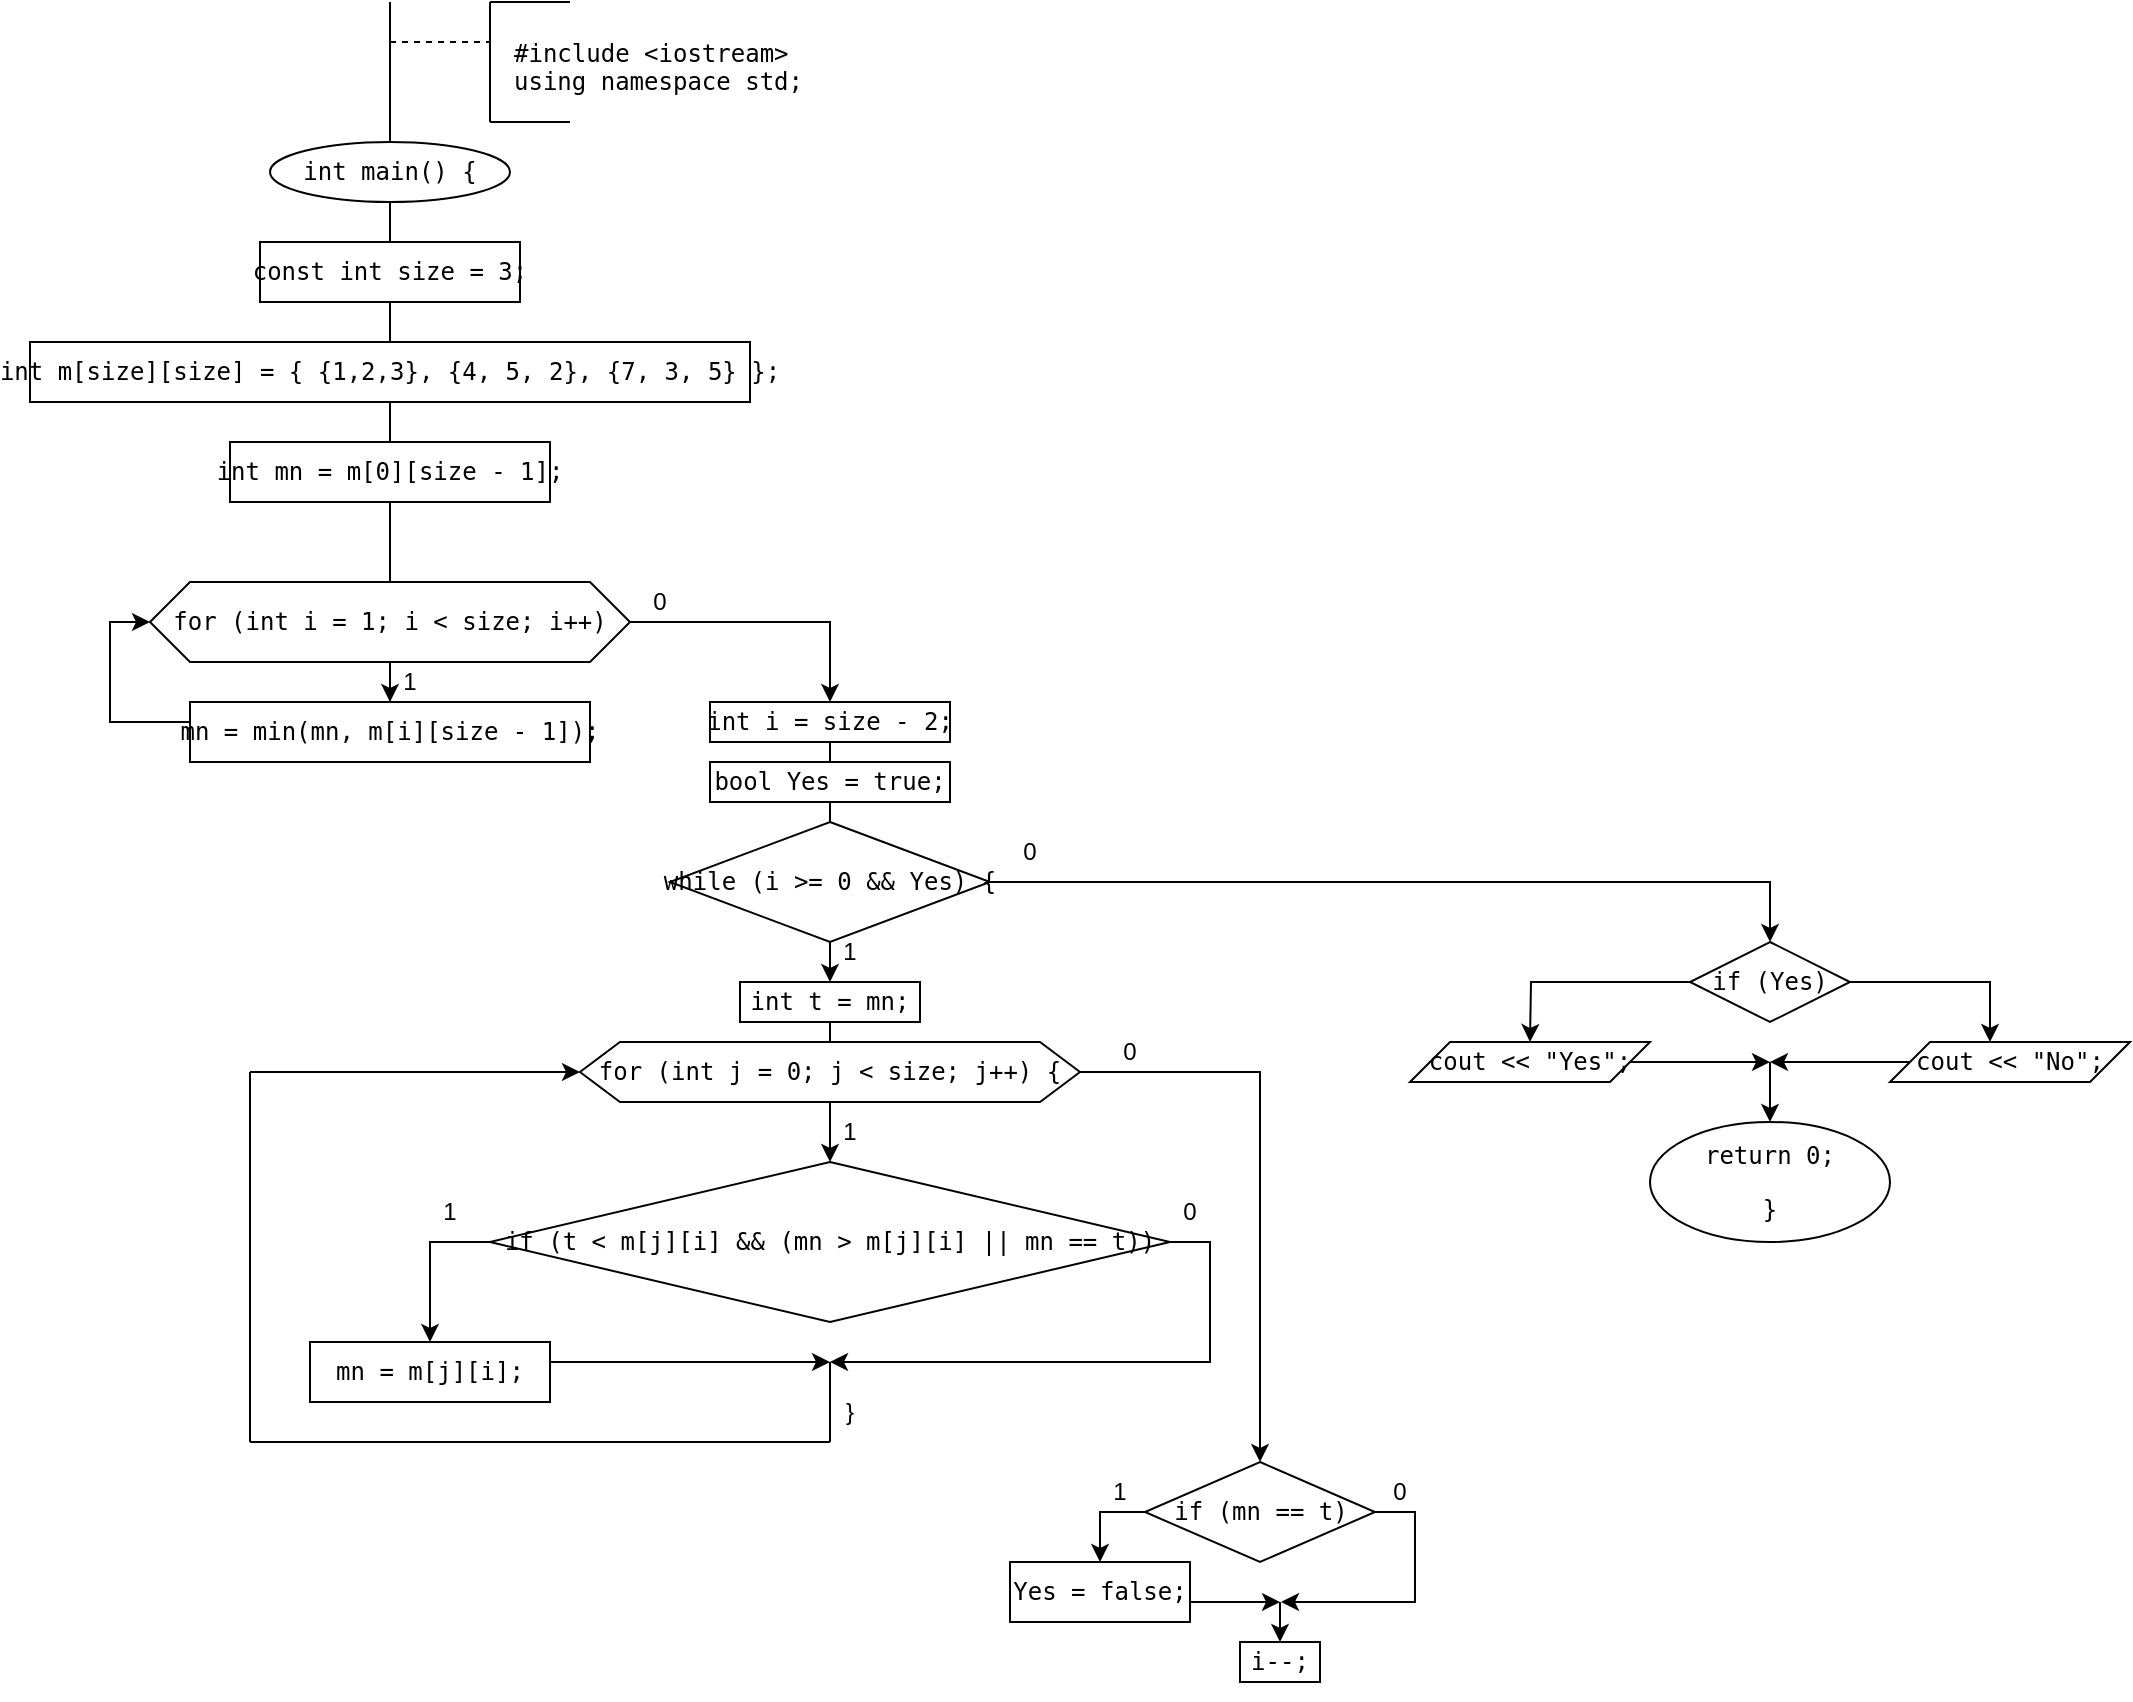 <mxfile version="17.1.2" type="device"><diagram id="cbkaHMtbKU3msG1V0Wy7" name="Page-1"><mxGraphModel dx="1102" dy="624" grid="1" gridSize="10" guides="1" tooltips="1" connect="1" arrows="1" fold="1" page="1" pageScale="1" pageWidth="827" pageHeight="1169" math="0" shadow="0"><root><mxCell id="0"/><mxCell id="1" parent="0"/><mxCell id="ZxWnsQfWiB9MyDCdq3Rv-1" value="" style="endArrow=none;html=1;rounded=0;" edge="1" parent="1"><mxGeometry width="50" height="50" relative="1" as="geometry"><mxPoint x="390" y="100" as="sourcePoint"/><mxPoint x="390" y="20" as="targetPoint"/></mxGeometry></mxCell><mxCell id="ZxWnsQfWiB9MyDCdq3Rv-4" value="" style="endArrow=none;html=1;rounded=0;" edge="1" parent="1"><mxGeometry width="50" height="50" relative="1" as="geometry"><mxPoint x="440" y="80" as="sourcePoint"/><mxPoint x="440" y="20" as="targetPoint"/></mxGeometry></mxCell><mxCell id="ZxWnsQfWiB9MyDCdq3Rv-5" value="" style="endArrow=none;html=1;rounded=0;" edge="1" parent="1"><mxGeometry width="50" height="50" relative="1" as="geometry"><mxPoint x="440" y="80" as="sourcePoint"/><mxPoint x="480" y="80" as="targetPoint"/></mxGeometry></mxCell><mxCell id="ZxWnsQfWiB9MyDCdq3Rv-6" value="" style="endArrow=none;html=1;rounded=0;" edge="1" parent="1"><mxGeometry width="50" height="50" relative="1" as="geometry"><mxPoint x="440" y="20" as="sourcePoint"/><mxPoint x="480" y="20" as="targetPoint"/></mxGeometry></mxCell><mxCell id="ZxWnsQfWiB9MyDCdq3Rv-7" value="" style="endArrow=none;dashed=1;html=1;rounded=0;" edge="1" parent="1"><mxGeometry width="50" height="50" relative="1" as="geometry"><mxPoint x="390" y="40" as="sourcePoint"/><mxPoint x="440" y="40" as="targetPoint"/></mxGeometry></mxCell><mxCell id="ZxWnsQfWiB9MyDCdq3Rv-8" value="&lt;pre style=&quot;color: rgb(0, 0, 0); font-style: normal; font-weight: 400; letter-spacing: normal; text-indent: 0px; text-transform: none; word-spacing: 0px; overflow-wrap: break-word;&quot;&gt;#include &amp;lt;iostream&amp;gt;&#10;using namespace std;&lt;/pre&gt;" style="text;whiteSpace=wrap;html=1;" vertex="1" parent="1"><mxGeometry x="450" y="20" width="160" height="70" as="geometry"/></mxCell><mxCell id="ZxWnsQfWiB9MyDCdq3Rv-9" value="&#10;&#10;&lt;pre style=&quot;color: rgb(0, 0, 0); font-style: normal; font-weight: 400; letter-spacing: normal; text-indent: 0px; text-transform: none; word-spacing: 0px; overflow-wrap: break-word;&quot;&gt;int main() {&lt;/pre&gt;&#10;&#10;" style="ellipse;whiteSpace=wrap;html=1;" vertex="1" parent="1"><mxGeometry x="330" y="90" width="120" height="30" as="geometry"/></mxCell><mxCell id="ZxWnsQfWiB9MyDCdq3Rv-30" value="" style="endArrow=none;html=1;rounded=0;startArrow=none;" edge="1" parent="1" source="ZxWnsQfWiB9MyDCdq3Rv-35" target="ZxWnsQfWiB9MyDCdq3Rv-9"><mxGeometry width="50" height="50" relative="1" as="geometry"><mxPoint x="390" y="360" as="sourcePoint"/><mxPoint x="440" y="190" as="targetPoint"/></mxGeometry></mxCell><mxCell id="ZxWnsQfWiB9MyDCdq3Rv-31" value="&lt;pre style=&quot;overflow-wrap: break-word&quot;&gt;const int size = 3;&lt;/pre&gt;" style="rounded=0;whiteSpace=wrap;html=1;" vertex="1" parent="1"><mxGeometry x="325" y="140" width="130" height="30" as="geometry"/></mxCell><mxCell id="ZxWnsQfWiB9MyDCdq3Rv-32" value="&lt;pre style=&quot;overflow-wrap: break-word&quot;&gt;int m[size][size] = { {1,2,3}, {4, 5, 2}, {7, 3, 5} };&lt;/pre&gt;" style="rounded=0;whiteSpace=wrap;html=1;" vertex="1" parent="1"><mxGeometry x="210" y="190" width="360" height="30" as="geometry"/></mxCell><mxCell id="ZxWnsQfWiB9MyDCdq3Rv-40" style="edgeStyle=orthogonalEdgeStyle;rounded=0;orthogonalLoop=1;jettySize=auto;html=1;exitX=1;exitY=0.5;exitDx=0;exitDy=0;" edge="1" parent="1" source="ZxWnsQfWiB9MyDCdq3Rv-33" target="ZxWnsQfWiB9MyDCdq3Rv-43"><mxGeometry relative="1" as="geometry"><mxPoint x="710" y="360" as="targetPoint"/><Array as="points"><mxPoint x="610" y="330"/></Array></mxGeometry></mxCell><mxCell id="ZxWnsQfWiB9MyDCdq3Rv-55" value="" style="edgeStyle=orthogonalEdgeStyle;rounded=0;orthogonalLoop=1;jettySize=auto;html=1;" edge="1" parent="1" source="ZxWnsQfWiB9MyDCdq3Rv-33" target="ZxWnsQfWiB9MyDCdq3Rv-38"><mxGeometry relative="1" as="geometry"/></mxCell><mxCell id="ZxWnsQfWiB9MyDCdq3Rv-33" value="&lt;pre style=&quot;overflow-wrap: break-word&quot;&gt;for (int i = 1; i &amp;lt; size; i++)&lt;/pre&gt;" style="shape=hexagon;perimeter=hexagonPerimeter2;whiteSpace=wrap;html=1;fixedSize=1;" vertex="1" parent="1"><mxGeometry x="270" y="310" width="240" height="40" as="geometry"/></mxCell><mxCell id="ZxWnsQfWiB9MyDCdq3Rv-35" value="&lt;pre style=&quot;overflow-wrap: break-word&quot;&gt;int mn = m[0][size - 1];&lt;/pre&gt;" style="rounded=0;whiteSpace=wrap;html=1;" vertex="1" parent="1"><mxGeometry x="310" y="240" width="160" height="30" as="geometry"/></mxCell><mxCell id="ZxWnsQfWiB9MyDCdq3Rv-36" value="" style="endArrow=none;html=1;rounded=0;startArrow=none;" edge="1" parent="1" source="ZxWnsQfWiB9MyDCdq3Rv-33" target="ZxWnsQfWiB9MyDCdq3Rv-35"><mxGeometry width="50" height="50" relative="1" as="geometry"><mxPoint x="390" y="310" as="sourcePoint"/><mxPoint x="390" y="120" as="targetPoint"/></mxGeometry></mxCell><mxCell id="ZxWnsQfWiB9MyDCdq3Rv-39" style="edgeStyle=orthogonalEdgeStyle;rounded=0;orthogonalLoop=1;jettySize=auto;html=1;entryX=0;entryY=0.5;entryDx=0;entryDy=0;" edge="1" parent="1" source="ZxWnsQfWiB9MyDCdq3Rv-38" target="ZxWnsQfWiB9MyDCdq3Rv-33"><mxGeometry relative="1" as="geometry"><mxPoint x="210" y="330" as="targetPoint"/><Array as="points"><mxPoint x="250" y="380"/><mxPoint x="250" y="330"/></Array></mxGeometry></mxCell><mxCell id="ZxWnsQfWiB9MyDCdq3Rv-38" value="&lt;pre style=&quot;overflow-wrap: break-word&quot;&gt;mn = min(mn, m[i][size - 1]);&lt;/pre&gt;" style="rounded=0;whiteSpace=wrap;html=1;" vertex="1" parent="1"><mxGeometry x="290" y="370" width="200" height="30" as="geometry"/></mxCell><mxCell id="ZxWnsQfWiB9MyDCdq3Rv-41" value="1" style="text;html=1;strokeColor=none;fillColor=none;align=center;verticalAlign=middle;whiteSpace=wrap;rounded=0;" vertex="1" parent="1"><mxGeometry x="370" y="350" width="60" height="20" as="geometry"/></mxCell><mxCell id="ZxWnsQfWiB9MyDCdq3Rv-42" value="0" style="text;html=1;strokeColor=none;fillColor=none;align=center;verticalAlign=middle;whiteSpace=wrap;rounded=0;" vertex="1" parent="1"><mxGeometry x="510" y="310" width="30" height="20" as="geometry"/></mxCell><mxCell id="ZxWnsQfWiB9MyDCdq3Rv-43" value="&#10;&#10;&lt;pre style=&quot;color: rgb(0, 0, 0); font-style: normal; font-weight: 400; letter-spacing: normal; text-indent: 0px; text-transform: none; word-spacing: 0px; overflow-wrap: break-word;&quot;&gt;int i = size - 2;&lt;/pre&gt;&#10;&#10;" style="rounded=0;whiteSpace=wrap;html=1;" vertex="1" parent="1"><mxGeometry x="550" y="370" width="120" height="20" as="geometry"/></mxCell><mxCell id="ZxWnsQfWiB9MyDCdq3Rv-44" value="" style="endArrow=none;html=1;rounded=0;" edge="1" parent="1" source="ZxWnsQfWiB9MyDCdq3Rv-43"><mxGeometry width="50" height="50" relative="1" as="geometry"><mxPoint x="560" y="440" as="sourcePoint"/><mxPoint x="610" y="390" as="targetPoint"/><Array as="points"><mxPoint x="610" y="450"/></Array></mxGeometry></mxCell><mxCell id="ZxWnsQfWiB9MyDCdq3Rv-52" style="edgeStyle=orthogonalEdgeStyle;rounded=0;orthogonalLoop=1;jettySize=auto;html=1;exitX=0.5;exitY=1;exitDx=0;exitDy=0;" edge="1" parent="1" source="ZxWnsQfWiB9MyDCdq3Rv-47"><mxGeometry relative="1" as="geometry"><mxPoint x="610" y="510" as="targetPoint"/></mxGeometry></mxCell><mxCell id="ZxWnsQfWiB9MyDCdq3Rv-53" style="edgeStyle=orthogonalEdgeStyle;rounded=0;orthogonalLoop=1;jettySize=auto;html=1;entryX=0.5;entryY=0;entryDx=0;entryDy=0;" edge="1" parent="1" source="ZxWnsQfWiB9MyDCdq3Rv-47" target="ZxWnsQfWiB9MyDCdq3Rv-103"><mxGeometry relative="1" as="geometry"><mxPoint x="940" y="490" as="targetPoint"/><Array as="points"><mxPoint x="1080" y="460"/></Array></mxGeometry></mxCell><mxCell id="ZxWnsQfWiB9MyDCdq3Rv-47" value="&lt;pre style=&quot;overflow-wrap: break-word&quot;&gt;while (i &amp;gt;= 0 &amp;amp;&amp;amp; Yes) {&lt;/pre&gt;" style="rhombus;whiteSpace=wrap;html=1;" vertex="1" parent="1"><mxGeometry x="530" y="430" width="160" height="60" as="geometry"/></mxCell><mxCell id="ZxWnsQfWiB9MyDCdq3Rv-49" value="&lt;pre style=&quot;overflow-wrap: break-word&quot;&gt;bool Yes = true;&lt;/pre&gt;" style="rounded=0;whiteSpace=wrap;html=1;" vertex="1" parent="1"><mxGeometry x="550" y="400" width="120" height="20" as="geometry"/></mxCell><mxCell id="ZxWnsQfWiB9MyDCdq3Rv-56" value="1" style="text;html=1;strokeColor=none;fillColor=none;align=center;verticalAlign=middle;whiteSpace=wrap;rounded=0;" vertex="1" parent="1"><mxGeometry x="590" y="480" width="60" height="30" as="geometry"/></mxCell><mxCell id="ZxWnsQfWiB9MyDCdq3Rv-57" value="0" style="text;html=1;strokeColor=none;fillColor=none;align=center;verticalAlign=middle;whiteSpace=wrap;rounded=0;" vertex="1" parent="1"><mxGeometry x="680" y="430" width="60" height="30" as="geometry"/></mxCell><mxCell id="ZxWnsQfWiB9MyDCdq3Rv-58" value="&lt;pre style=&quot;overflow-wrap: break-word&quot;&gt;int t = mn;&lt;/pre&gt;" style="rounded=0;whiteSpace=wrap;html=1;" vertex="1" parent="1"><mxGeometry x="565" y="510" width="90" height="20" as="geometry"/></mxCell><mxCell id="ZxWnsQfWiB9MyDCdq3Rv-59" value="" style="endArrow=none;html=1;rounded=0;exitX=0.5;exitY=1;exitDx=0;exitDy=0;" edge="1" parent="1" source="ZxWnsQfWiB9MyDCdq3Rv-58"><mxGeometry width="50" height="50" relative="1" as="geometry"><mxPoint x="680" y="640" as="sourcePoint"/><mxPoint x="610" y="550" as="targetPoint"/><Array as="points"><mxPoint x="610" y="560"/><mxPoint x="610" y="550"/></Array></mxGeometry></mxCell><mxCell id="ZxWnsQfWiB9MyDCdq3Rv-62" style="edgeStyle=orthogonalEdgeStyle;rounded=0;orthogonalLoop=1;jettySize=auto;html=1;exitX=0.5;exitY=1;exitDx=0;exitDy=0;" edge="1" parent="1" source="ZxWnsQfWiB9MyDCdq3Rv-61"><mxGeometry relative="1" as="geometry"><mxPoint x="610" y="600" as="targetPoint"/></mxGeometry></mxCell><mxCell id="ZxWnsQfWiB9MyDCdq3Rv-63" style="edgeStyle=orthogonalEdgeStyle;rounded=0;orthogonalLoop=1;jettySize=auto;html=1;exitX=1;exitY=0.5;exitDx=0;exitDy=0;entryX=0.5;entryY=0;entryDx=0;entryDy=0;" edge="1" parent="1" source="ZxWnsQfWiB9MyDCdq3Rv-61" target="ZxWnsQfWiB9MyDCdq3Rv-81"><mxGeometry relative="1" as="geometry"><mxPoint x="830" y="750" as="targetPoint"/></mxGeometry></mxCell><mxCell id="ZxWnsQfWiB9MyDCdq3Rv-61" value="&lt;pre style=&quot;overflow-wrap: break-word&quot;&gt;for (int j = 0; j &amp;lt; size; j++) {&lt;/pre&gt;" style="shape=hexagon;perimeter=hexagonPerimeter2;whiteSpace=wrap;html=1;fixedSize=1;" vertex="1" parent="1"><mxGeometry x="485" y="540" width="250" height="30" as="geometry"/></mxCell><mxCell id="ZxWnsQfWiB9MyDCdq3Rv-64" value="1" style="text;html=1;strokeColor=none;fillColor=none;align=center;verticalAlign=middle;whiteSpace=wrap;rounded=0;" vertex="1" parent="1"><mxGeometry x="590" y="570" width="60" height="30" as="geometry"/></mxCell><mxCell id="ZxWnsQfWiB9MyDCdq3Rv-65" value="0" style="text;html=1;strokeColor=none;fillColor=none;align=center;verticalAlign=middle;whiteSpace=wrap;rounded=0;" vertex="1" parent="1"><mxGeometry x="730" y="530" width="60" height="30" as="geometry"/></mxCell><mxCell id="ZxWnsQfWiB9MyDCdq3Rv-68" style="edgeStyle=orthogonalEdgeStyle;rounded=0;orthogonalLoop=1;jettySize=auto;html=1;exitX=0;exitY=0.5;exitDx=0;exitDy=0;" edge="1" parent="1" source="ZxWnsQfWiB9MyDCdq3Rv-66"><mxGeometry relative="1" as="geometry"><mxPoint x="410" y="690" as="targetPoint"/><Array as="points"><mxPoint x="410" y="640"/><mxPoint x="410" y="690"/></Array></mxGeometry></mxCell><mxCell id="ZxWnsQfWiB9MyDCdq3Rv-69" style="edgeStyle=orthogonalEdgeStyle;rounded=0;orthogonalLoop=1;jettySize=auto;html=1;exitX=1;exitY=0.5;exitDx=0;exitDy=0;" edge="1" parent="1" source="ZxWnsQfWiB9MyDCdq3Rv-66"><mxGeometry relative="1" as="geometry"><mxPoint x="610" y="700" as="targetPoint"/><Array as="points"><mxPoint x="800" y="640"/><mxPoint x="800" y="700"/></Array></mxGeometry></mxCell><mxCell id="ZxWnsQfWiB9MyDCdq3Rv-66" value="&lt;pre style=&quot;overflow-wrap: break-word&quot;&gt;if (t &amp;lt; m[j][i] &amp;amp;&amp;amp; (mn &amp;gt; m[j][i] || mn == t))&lt;/pre&gt;" style="rhombus;whiteSpace=wrap;html=1;" vertex="1" parent="1"><mxGeometry x="440" y="600" width="340" height="80" as="geometry"/></mxCell><mxCell id="ZxWnsQfWiB9MyDCdq3Rv-70" value="1" style="text;html=1;strokeColor=none;fillColor=none;align=center;verticalAlign=middle;whiteSpace=wrap;rounded=0;" vertex="1" parent="1"><mxGeometry x="390" y="610" width="60" height="30" as="geometry"/></mxCell><mxCell id="ZxWnsQfWiB9MyDCdq3Rv-71" value="0" style="text;html=1;strokeColor=none;fillColor=none;align=center;verticalAlign=middle;whiteSpace=wrap;rounded=0;" vertex="1" parent="1"><mxGeometry x="760" y="610" width="60" height="30" as="geometry"/></mxCell><mxCell id="ZxWnsQfWiB9MyDCdq3Rv-74" style="edgeStyle=orthogonalEdgeStyle;rounded=0;orthogonalLoop=1;jettySize=auto;html=1;exitX=1;exitY=0.5;exitDx=0;exitDy=0;" edge="1" parent="1" source="ZxWnsQfWiB9MyDCdq3Rv-72"><mxGeometry relative="1" as="geometry"><mxPoint x="610" y="700" as="targetPoint"/><Array as="points"><mxPoint x="470" y="700"/><mxPoint x="600" y="700"/></Array></mxGeometry></mxCell><mxCell id="ZxWnsQfWiB9MyDCdq3Rv-72" value="&lt;pre style=&quot;overflow-wrap: break-word&quot;&gt;mn = m[j][i];&lt;/pre&gt;" style="rounded=0;whiteSpace=wrap;html=1;" vertex="1" parent="1"><mxGeometry x="350" y="690" width="120" height="30" as="geometry"/></mxCell><mxCell id="ZxWnsQfWiB9MyDCdq3Rv-83" style="edgeStyle=orthogonalEdgeStyle;rounded=0;orthogonalLoop=1;jettySize=auto;html=1;exitX=1;exitY=0.5;exitDx=0;exitDy=0;" edge="1" parent="1" source="ZxWnsQfWiB9MyDCdq3Rv-81"><mxGeometry relative="1" as="geometry"><mxPoint x="835" y="820" as="targetPoint"/></mxGeometry></mxCell><mxCell id="ZxWnsQfWiB9MyDCdq3Rv-86" style="edgeStyle=orthogonalEdgeStyle;rounded=0;orthogonalLoop=1;jettySize=auto;html=1;exitX=0;exitY=0.5;exitDx=0;exitDy=0;" edge="1" parent="1" source="ZxWnsQfWiB9MyDCdq3Rv-81"><mxGeometry relative="1" as="geometry"><mxPoint x="745" y="800" as="targetPoint"/></mxGeometry></mxCell><mxCell id="ZxWnsQfWiB9MyDCdq3Rv-81" value="&lt;pre style=&quot;overflow-wrap: break-word&quot;&gt;if (mn == t)&lt;/pre&gt;" style="rhombus;whiteSpace=wrap;html=1;" vertex="1" parent="1"><mxGeometry x="767.5" y="750" width="115" height="50" as="geometry"/></mxCell><mxCell id="ZxWnsQfWiB9MyDCdq3Rv-84" value="1" style="text;html=1;strokeColor=none;fillColor=none;align=center;verticalAlign=middle;whiteSpace=wrap;rounded=0;" vertex="1" parent="1"><mxGeometry x="725" y="750" width="60" height="30" as="geometry"/></mxCell><mxCell id="ZxWnsQfWiB9MyDCdq3Rv-85" value="0" style="text;html=1;strokeColor=none;fillColor=none;align=center;verticalAlign=middle;whiteSpace=wrap;rounded=0;" vertex="1" parent="1"><mxGeometry x="865" y="750" width="60" height="30" as="geometry"/></mxCell><mxCell id="ZxWnsQfWiB9MyDCdq3Rv-98" style="edgeStyle=orthogonalEdgeStyle;rounded=0;orthogonalLoop=1;jettySize=auto;html=1;exitX=1;exitY=0.5;exitDx=0;exitDy=0;" edge="1" parent="1" source="ZxWnsQfWiB9MyDCdq3Rv-87"><mxGeometry relative="1" as="geometry"><mxPoint x="835" y="820" as="targetPoint"/><Array as="points"><mxPoint x="790" y="820"/></Array></mxGeometry></mxCell><mxCell id="ZxWnsQfWiB9MyDCdq3Rv-87" value="&lt;pre style=&quot;overflow-wrap: break-word&quot;&gt;Yes = false;&lt;/pre&gt;" style="rounded=0;whiteSpace=wrap;html=1;" vertex="1" parent="1"><mxGeometry x="700" y="800" width="90" height="30" as="geometry"/></mxCell><mxCell id="ZxWnsQfWiB9MyDCdq3Rv-91" value="" style="endArrow=none;html=1;rounded=0;" edge="1" parent="1"><mxGeometry width="50" height="50" relative="1" as="geometry"><mxPoint x="610" y="740" as="sourcePoint"/><mxPoint x="610" y="700" as="targetPoint"/></mxGeometry></mxCell><mxCell id="ZxWnsQfWiB9MyDCdq3Rv-92" value="" style="endArrow=none;html=1;rounded=0;" edge="1" parent="1"><mxGeometry width="50" height="50" relative="1" as="geometry"><mxPoint x="320" y="740" as="sourcePoint"/><mxPoint x="610" y="740" as="targetPoint"/></mxGeometry></mxCell><mxCell id="ZxWnsQfWiB9MyDCdq3Rv-96" value="" style="endArrow=classic;html=1;rounded=0;entryX=0;entryY=0.5;entryDx=0;entryDy=0;" edge="1" parent="1" target="ZxWnsQfWiB9MyDCdq3Rv-61"><mxGeometry width="50" height="50" relative="1" as="geometry"><mxPoint x="320" y="555" as="sourcePoint"/><mxPoint x="370" y="500" as="targetPoint"/></mxGeometry></mxCell><mxCell id="ZxWnsQfWiB9MyDCdq3Rv-97" value="" style="endArrow=none;html=1;rounded=0;" edge="1" parent="1"><mxGeometry width="50" height="50" relative="1" as="geometry"><mxPoint x="320" y="740" as="sourcePoint"/><mxPoint x="320" y="555" as="targetPoint"/></mxGeometry></mxCell><mxCell id="ZxWnsQfWiB9MyDCdq3Rv-101" value="" style="endArrow=classic;html=1;rounded=0;" edge="1" parent="1"><mxGeometry width="50" height="50" relative="1" as="geometry"><mxPoint x="835" y="820" as="sourcePoint"/><mxPoint x="835" y="840" as="targetPoint"/></mxGeometry></mxCell><mxCell id="ZxWnsQfWiB9MyDCdq3Rv-102" value="&lt;pre style=&quot;overflow-wrap: break-word&quot;&gt;i--;&lt;/pre&gt;" style="rounded=0;whiteSpace=wrap;html=1;" vertex="1" parent="1"><mxGeometry x="815" y="840" width="40" height="20" as="geometry"/></mxCell><mxCell id="ZxWnsQfWiB9MyDCdq3Rv-105" style="edgeStyle=orthogonalEdgeStyle;rounded=0;orthogonalLoop=1;jettySize=auto;html=1;exitX=0;exitY=0.5;exitDx=0;exitDy=0;" edge="1" parent="1" source="ZxWnsQfWiB9MyDCdq3Rv-103"><mxGeometry relative="1" as="geometry"><mxPoint x="960" y="540" as="targetPoint"/><mxPoint x="980" y="510" as="sourcePoint"/></mxGeometry></mxCell><mxCell id="ZxWnsQfWiB9MyDCdq3Rv-108" style="edgeStyle=orthogonalEdgeStyle;rounded=0;orthogonalLoop=1;jettySize=auto;html=1;" edge="1" parent="1" source="ZxWnsQfWiB9MyDCdq3Rv-103" target="ZxWnsQfWiB9MyDCdq3Rv-109"><mxGeometry relative="1" as="geometry"><mxPoint x="1145" y="540" as="targetPoint"/><Array as="points"><mxPoint x="1190" y="510"/></Array></mxGeometry></mxCell><mxCell id="ZxWnsQfWiB9MyDCdq3Rv-103" value="&lt;pre style=&quot;overflow-wrap: break-word&quot;&gt;if (Yes)&lt;/pre&gt;" style="rhombus;whiteSpace=wrap;html=1;" vertex="1" parent="1"><mxGeometry x="1040" y="490" width="80" height="40" as="geometry"/></mxCell><mxCell id="ZxWnsQfWiB9MyDCdq3Rv-114" style="edgeStyle=orthogonalEdgeStyle;rounded=0;orthogonalLoop=1;jettySize=auto;html=1;" edge="1" parent="1" source="ZxWnsQfWiB9MyDCdq3Rv-107"><mxGeometry relative="1" as="geometry"><mxPoint x="1080" y="550" as="targetPoint"/></mxGeometry></mxCell><mxCell id="ZxWnsQfWiB9MyDCdq3Rv-107" value="&lt;pre style=&quot;overflow-wrap: break-word&quot;&gt;cout &amp;lt;&amp;lt; &quot;Yes&quot;;&lt;/pre&gt;" style="shape=parallelogram;perimeter=parallelogramPerimeter;whiteSpace=wrap;html=1;fixedSize=1;" vertex="1" parent="1"><mxGeometry x="900" y="540" width="120" height="20" as="geometry"/></mxCell><mxCell id="ZxWnsQfWiB9MyDCdq3Rv-115" style="edgeStyle=orthogonalEdgeStyle;rounded=0;orthogonalLoop=1;jettySize=auto;html=1;exitX=0;exitY=0.5;exitDx=0;exitDy=0;" edge="1" parent="1" source="ZxWnsQfWiB9MyDCdq3Rv-109"><mxGeometry relative="1" as="geometry"><mxPoint x="1080" y="550" as="targetPoint"/></mxGeometry></mxCell><mxCell id="ZxWnsQfWiB9MyDCdq3Rv-109" value="&lt;pre style=&quot;overflow-wrap: break-word&quot;&gt;&lt;pre style=&quot;overflow-wrap: break-word&quot;&gt;cout &amp;lt;&amp;lt; &quot;No&quot;;&lt;/pre&gt;&lt;/pre&gt;" style="shape=parallelogram;perimeter=parallelogramPerimeter;whiteSpace=wrap;html=1;fixedSize=1;" vertex="1" parent="1"><mxGeometry x="1140" y="540" width="120" height="20" as="geometry"/></mxCell><mxCell id="ZxWnsQfWiB9MyDCdq3Rv-111" value="" style="endArrow=classic;html=1;rounded=0;" edge="1" parent="1"><mxGeometry width="50" height="50" relative="1" as="geometry"><mxPoint x="1080" y="550" as="sourcePoint"/><mxPoint x="1080" y="580" as="targetPoint"/></mxGeometry></mxCell><mxCell id="ZxWnsQfWiB9MyDCdq3Rv-112" value="&lt;pre style=&quot;overflow-wrap: break-word&quot;&gt;return 0;&lt;/pre&gt;&lt;pre style=&quot;overflow-wrap: break-word&quot;&gt;&lt;pre style=&quot;overflow-wrap: break-word&quot;&gt;}&lt;/pre&gt;&lt;/pre&gt;" style="ellipse;whiteSpace=wrap;html=1;" vertex="1" parent="1"><mxGeometry x="1020" y="580" width="120" height="60" as="geometry"/></mxCell><mxCell id="ZxWnsQfWiB9MyDCdq3Rv-116" value="}" style="text;html=1;strokeColor=none;fillColor=none;align=center;verticalAlign=middle;whiteSpace=wrap;rounded=0;" vertex="1" parent="1"><mxGeometry x="590" y="710" width="60" height="30" as="geometry"/></mxCell></root></mxGraphModel></diagram></mxfile>